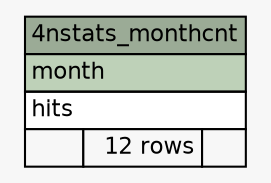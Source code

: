 // dot 2.38.0 on Mac OS X 10.9.4
// SchemaSpy rev 590
digraph "4nstats_monthcnt" {
  graph [
    rankdir="RL"
    bgcolor="#f7f7f7"
    nodesep="0.18"
    ranksep="0.46"
    fontname="Helvetica"
    fontsize="11"
  ];
  node [
    fontname="Helvetica"
    fontsize="11"
    shape="plaintext"
  ];
  edge [
    arrowsize="0.8"
  ];
  "4nstats_monthcnt" [
    label=<
    <TABLE BORDER="0" CELLBORDER="1" CELLSPACING="0" BGCOLOR="#ffffff">
      <TR><TD COLSPAN="3" BGCOLOR="#9bab96" ALIGN="CENTER">4nstats_monthcnt</TD></TR>
      <TR><TD PORT="month" COLSPAN="3" BGCOLOR="#bed1b8" ALIGN="LEFT">month</TD></TR>
      <TR><TD PORT="hits" COLSPAN="3" ALIGN="LEFT">hits</TD></TR>
      <TR><TD ALIGN="LEFT" BGCOLOR="#f7f7f7">  </TD><TD ALIGN="RIGHT" BGCOLOR="#f7f7f7">12 rows</TD><TD ALIGN="RIGHT" BGCOLOR="#f7f7f7">  </TD></TR>
    </TABLE>>
    URL="tables/4nstats_monthcnt.html"
    tooltip="4nstats_monthcnt"
  ];
}
